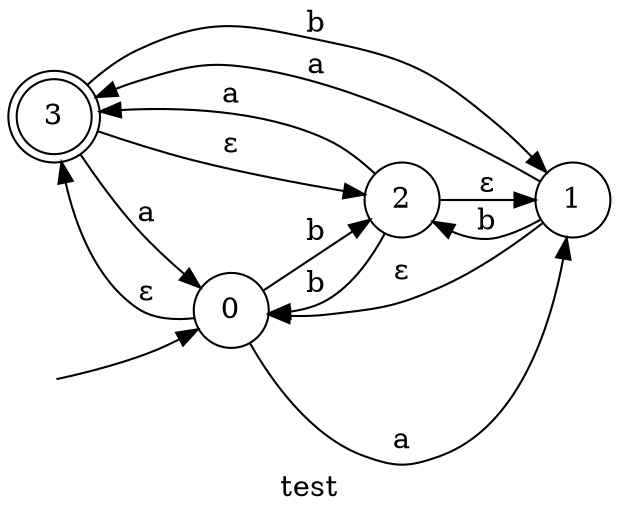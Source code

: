 digraph finite_state_machine {
  rankdir=LR;  
  size="8,5"  label="test"  node [shape = doublecircle]; "3";
  node [shape = circle];
  __I__ [label="", style=invis, width=0]
  __I__ -> "0"
  "0" -> "1" [label = a];
  "0" -> "2" [label = b];
  "0" -> "3" [label = ε];
  "1" -> "3" [label = a];
  "1" -> "2" [label = b];
  "1" -> "0" [label = ε];
  "2" -> "3" [label = a];
  "2" -> "0" [label = b];
  "2" -> "1" [label = ε];
  "3" -> "0" [label = a];
  "3" -> "1" [label = b];
  "3" -> "2" [label = ε];
}
